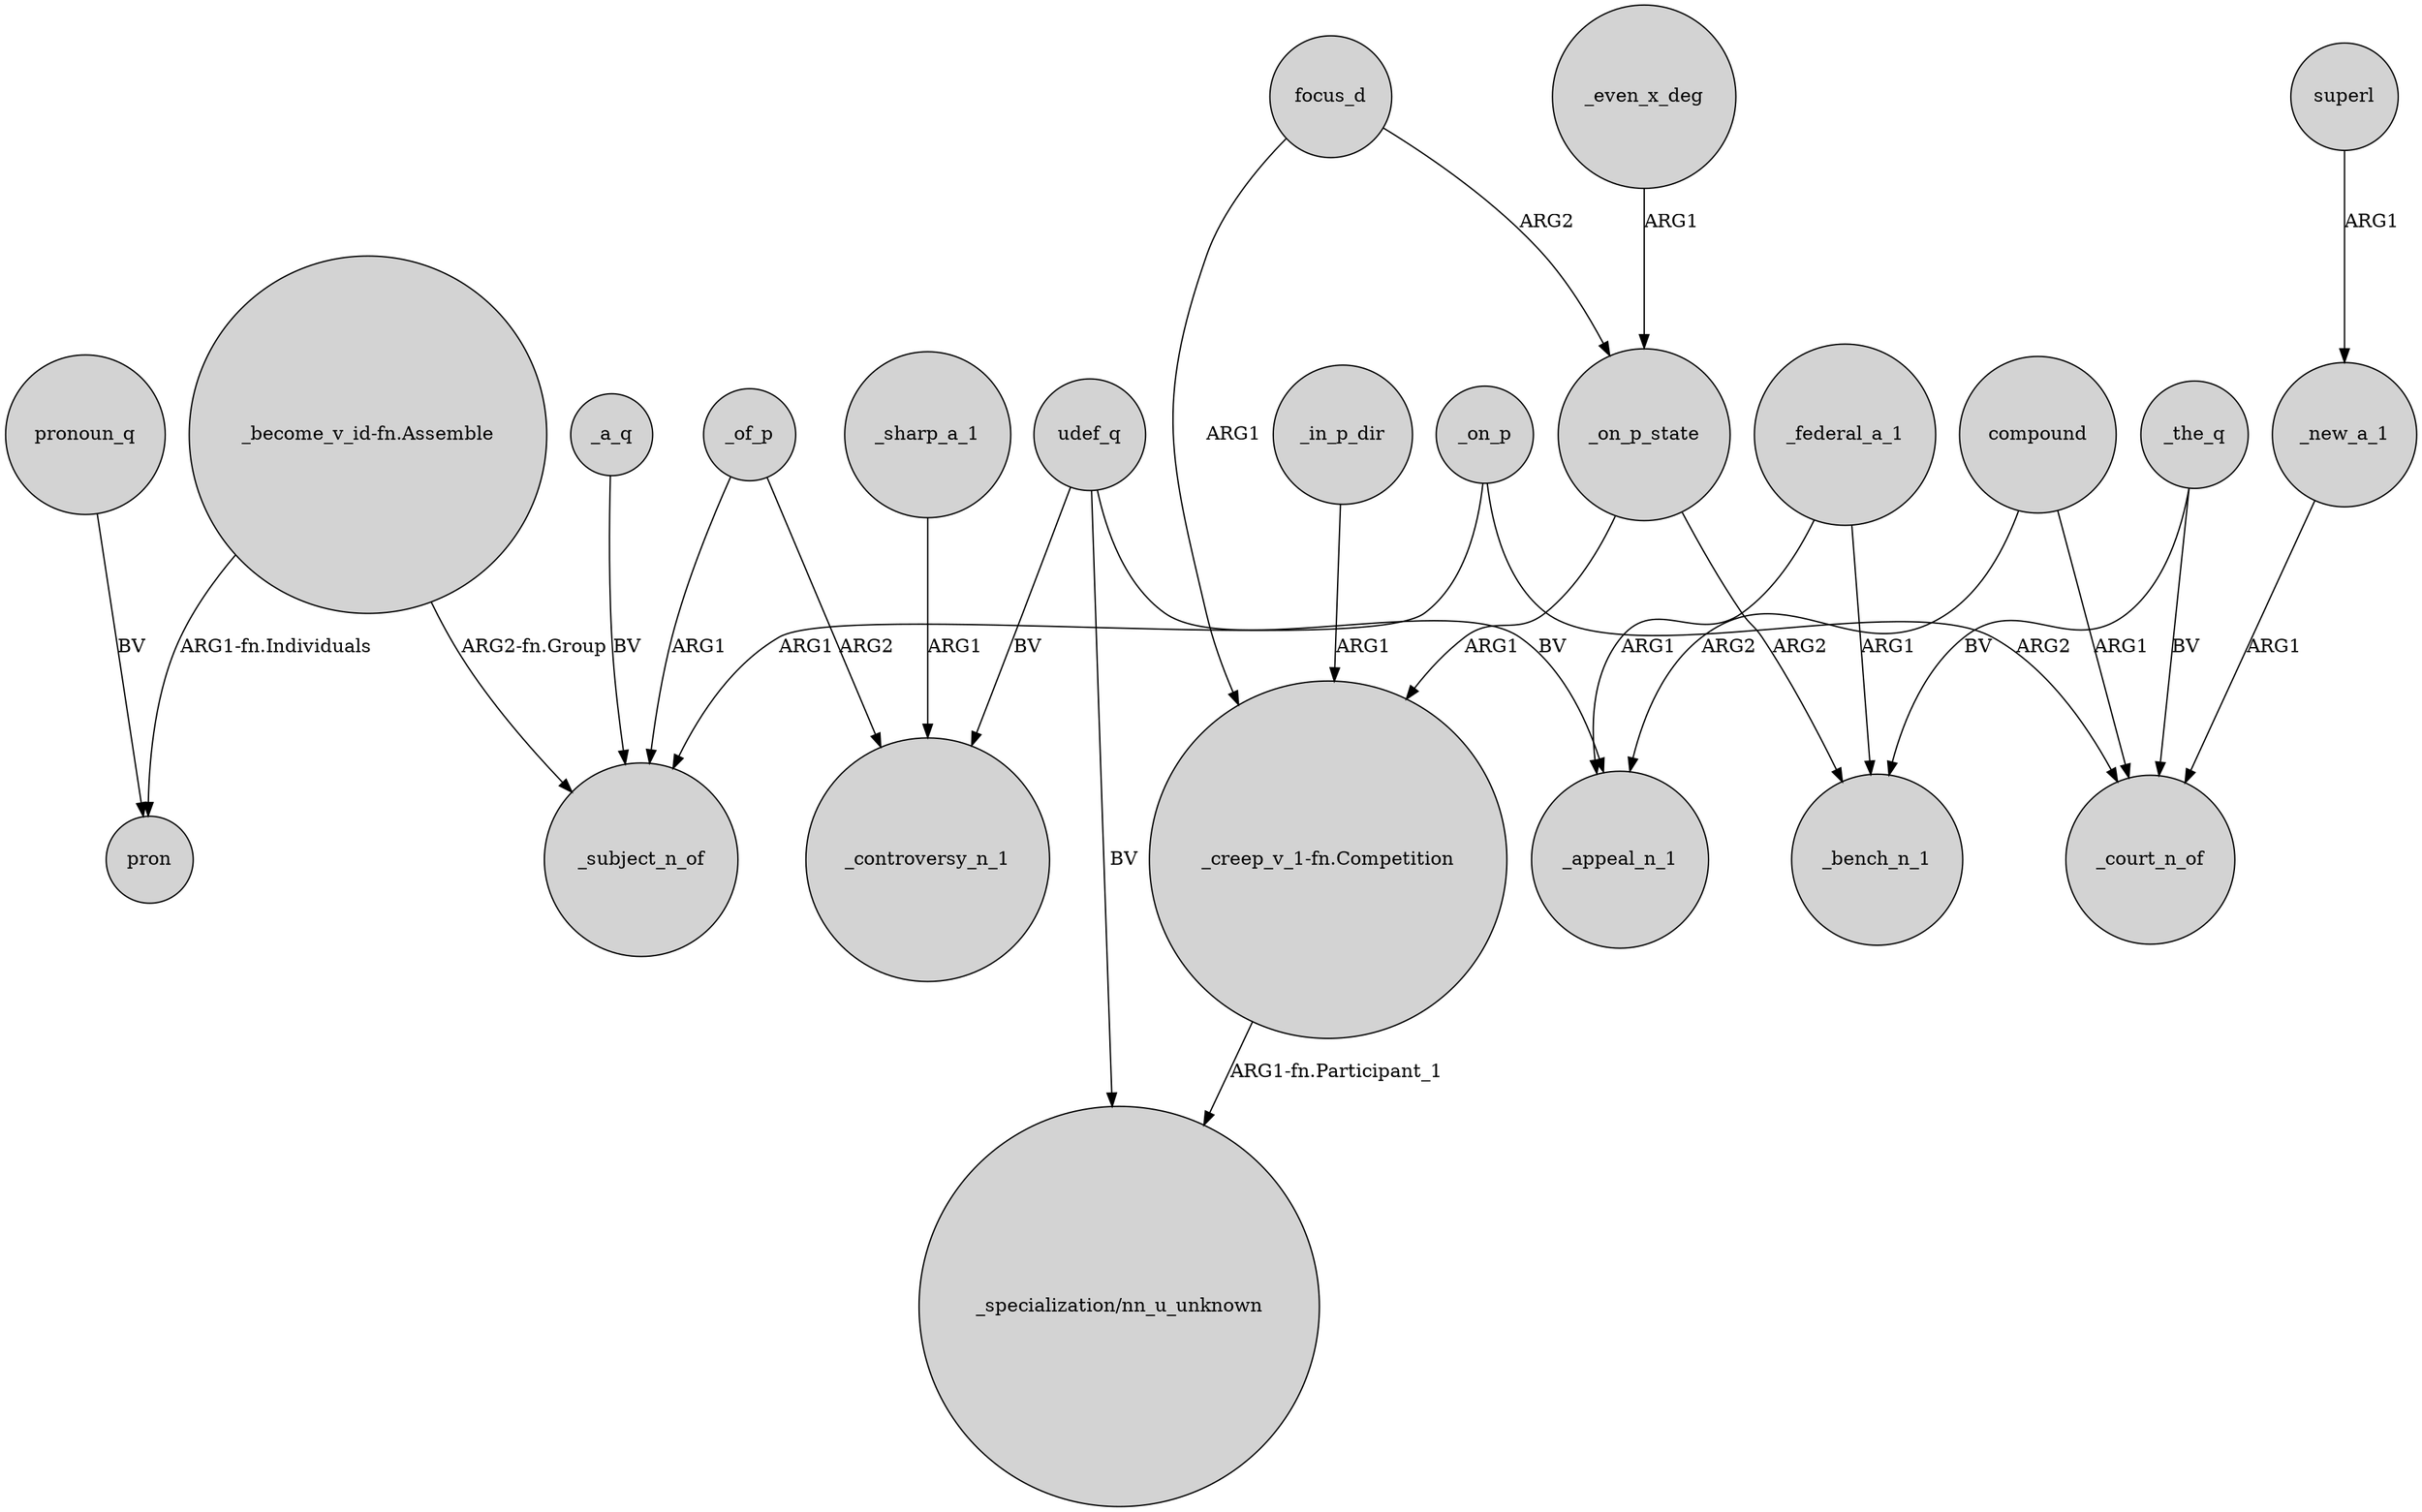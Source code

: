 digraph {
	node [shape=circle style=filled]
	"_become_v_id-fn.Assemble" -> pron [label="ARG1-fn.Individuals"]
	"_creep_v_1-fn.Competition" -> "_specialization/nn_u_unknown" [label="ARG1-fn.Participant_1"]
	_a_q -> _subject_n_of [label=BV]
	udef_q -> _controversy_n_1 [label=BV]
	_in_p_dir -> "_creep_v_1-fn.Competition" [label=ARG1]
	focus_d -> _on_p_state [label=ARG2]
	focus_d -> "_creep_v_1-fn.Competition" [label=ARG1]
	_even_x_deg -> _on_p_state [label=ARG1]
	_the_q -> _bench_n_1 [label=BV]
	udef_q -> "_specialization/nn_u_unknown" [label=BV]
	_federal_a_1 -> _appeal_n_1 [label=ARG1]
	pronoun_q -> pron [label=BV]
	_federal_a_1 -> _bench_n_1 [label=ARG1]
	_sharp_a_1 -> _controversy_n_1 [label=ARG1]
	udef_q -> _appeal_n_1 [label=BV]
	_on_p_state -> _bench_n_1 [label=ARG2]
	compound -> _court_n_of [label=ARG1]
	_of_p -> _controversy_n_1 [label=ARG2]
	_on_p -> _court_n_of [label=ARG2]
	_new_a_1 -> _court_n_of [label=ARG1]
	_the_q -> _court_n_of [label=BV]
	_of_p -> _subject_n_of [label=ARG1]
	_on_p -> _subject_n_of [label=ARG1]
	"_become_v_id-fn.Assemble" -> _subject_n_of [label="ARG2-fn.Group"]
	compound -> _appeal_n_1 [label=ARG2]
	_on_p_state -> "_creep_v_1-fn.Competition" [label=ARG1]
	superl -> _new_a_1 [label=ARG1]
}
